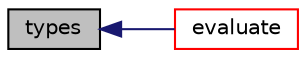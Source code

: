digraph "types"
{
  bgcolor="transparent";
  edge [fontname="Helvetica",fontsize="10",labelfontname="Helvetica",labelfontsize="10"];
  node [fontname="Helvetica",fontsize="10",shape=record];
  rankdir="LR";
  Node968 [label="types",height=0.2,width=0.4,color="black", fillcolor="grey75", style="filled", fontcolor="black"];
  Node968 -> Node969 [dir="back",color="midnightblue",fontsize="10",style="solid",fontname="Helvetica"];
  Node969 [label="evaluate",height=0.2,width=0.4,color="red",URL="$a27621.html#a640eb3c435abcfe65e13558fc738b915",tooltip="Evaluate boundary conditions. "];
}
